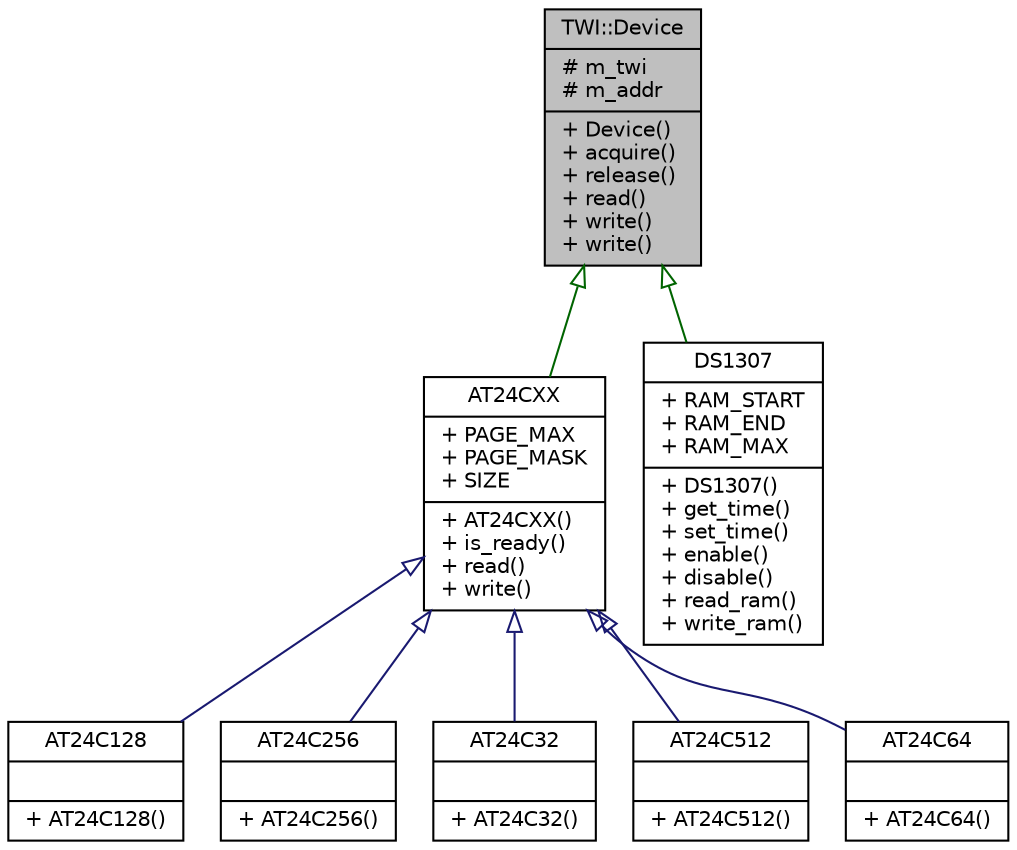 digraph "TWI::Device"
{
  edge [fontname="Helvetica",fontsize="10",labelfontname="Helvetica",labelfontsize="10"];
  node [fontname="Helvetica",fontsize="10",shape=record];
  Node1 [label="{TWI::Device\n|# m_twi\l# m_addr\l|+ Device()\l+ acquire()\l+ release()\l+ read()\l+ write()\l+ write()\l}",height=0.2,width=0.4,color="black", fillcolor="grey75", style="filled", fontcolor="black"];
  Node1 -> Node2 [dir="back",color="darkgreen",fontsize="10",style="solid",arrowtail="onormal",fontname="Helvetica"];
  Node2 [label="{AT24CXX\n|+ PAGE_MAX\l+ PAGE_MASK\l+ SIZE\l|+ AT24CXX()\l+ is_ready()\l+ read()\l+ write()\l}",height=0.2,width=0.4,color="black", fillcolor="white", style="filled",URL="$d2/db3/classAT24CXX.html"];
  Node2 -> Node3 [dir="back",color="midnightblue",fontsize="10",style="solid",arrowtail="onormal",fontname="Helvetica"];
  Node3 [label="{AT24C128\n||+ AT24C128()\l}",height=0.2,width=0.4,color="black", fillcolor="white", style="filled",URL="$dd/ded/classAT24C128.html"];
  Node2 -> Node4 [dir="back",color="midnightblue",fontsize="10",style="solid",arrowtail="onormal",fontname="Helvetica"];
  Node4 [label="{AT24C256\n||+ AT24C256()\l}",height=0.2,width=0.4,color="black", fillcolor="white", style="filled",URL="$de/df6/classAT24C256.html"];
  Node2 -> Node5 [dir="back",color="midnightblue",fontsize="10",style="solid",arrowtail="onormal",fontname="Helvetica"];
  Node5 [label="{AT24C32\n||+ AT24C32()\l}",height=0.2,width=0.4,color="black", fillcolor="white", style="filled",URL="$d3/dc8/classAT24C32.html"];
  Node2 -> Node6 [dir="back",color="midnightblue",fontsize="10",style="solid",arrowtail="onormal",fontname="Helvetica"];
  Node6 [label="{AT24C512\n||+ AT24C512()\l}",height=0.2,width=0.4,color="black", fillcolor="white", style="filled",URL="$de/dec/classAT24C512.html"];
  Node2 -> Node7 [dir="back",color="midnightblue",fontsize="10",style="solid",arrowtail="onormal",fontname="Helvetica"];
  Node7 [label="{AT24C64\n||+ AT24C64()\l}",height=0.2,width=0.4,color="black", fillcolor="white", style="filled",URL="$df/d74/classAT24C64.html"];
  Node1 -> Node8 [dir="back",color="darkgreen",fontsize="10",style="solid",arrowtail="onormal",fontname="Helvetica"];
  Node8 [label="{DS1307\n|+ RAM_START\l+ RAM_END\l+ RAM_MAX\l|+ DS1307()\l+ get_time()\l+ set_time()\l+ enable()\l+ disable()\l+ read_ram()\l+ write_ram()\l}",height=0.2,width=0.4,color="black", fillcolor="white", style="filled",URL="$d8/da8/classDS1307.html"];
}

